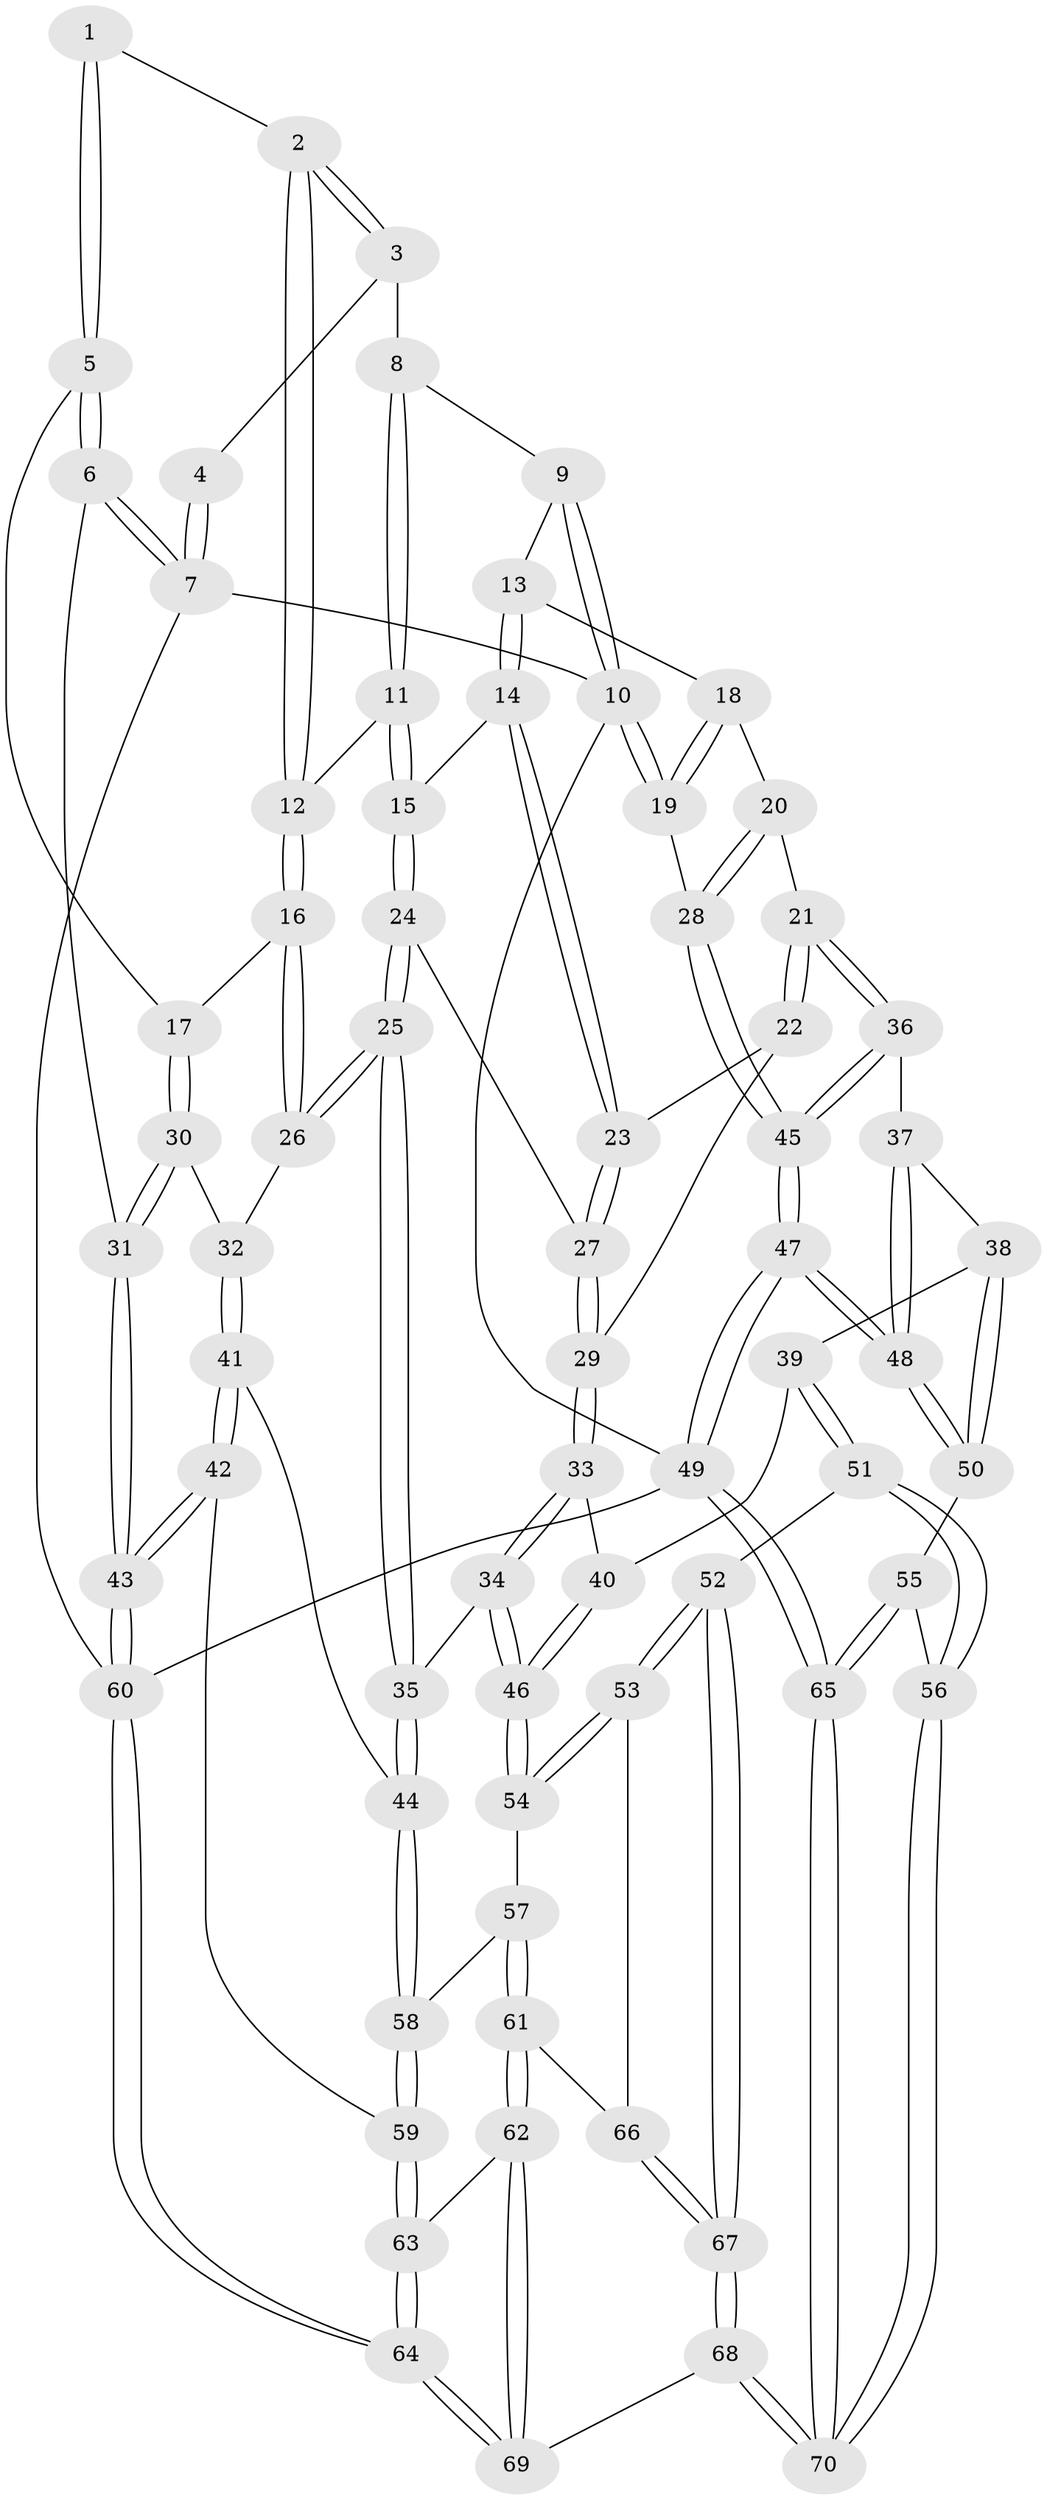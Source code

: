 // coarse degree distribution, {3: 0.10256410256410256, 5: 0.41025641025641024, 4: 0.46153846153846156, 6: 0.02564102564102564}
// Generated by graph-tools (version 1.1) at 2025/42/03/06/25 10:42:29]
// undirected, 70 vertices, 172 edges
graph export_dot {
graph [start="1"]
  node [color=gray90,style=filled];
  1 [pos="+0.09602041817043538+0.09475328619470876"];
  2 [pos="+0.2179977496120368+0.14658656944490786"];
  3 [pos="+0.3538617612028079+0"];
  4 [pos="+0+0"];
  5 [pos="+0+0.2495903648938487"];
  6 [pos="+0+0.2511681644631398"];
  7 [pos="+0+0"];
  8 [pos="+0.52519242228046+0"];
  9 [pos="+0.747824713067855+0"];
  10 [pos="+1+0"];
  11 [pos="+0.5279613965147977+0.17370422705934147"];
  12 [pos="+0.21664589881717528+0.19374922244374918"];
  13 [pos="+0.8153029245501858+0.20539291118769243"];
  14 [pos="+0.6610417072982632+0.25973399062308467"];
  15 [pos="+0.5312412958533315+0.19286342301822854"];
  16 [pos="+0.18781836281726466+0.3011490573654196"];
  17 [pos="+0.17651391823381285+0.30086433050954686"];
  18 [pos="+0.8386484847107919+0.22028793537856226"];
  19 [pos="+1+0"];
  20 [pos="+0.8831181692860899+0.297927304963498"];
  21 [pos="+0.7991870186641784+0.43984306328143247"];
  22 [pos="+0.7170904913291314+0.36785811152748066"];
  23 [pos="+0.6809951660887836+0.31796856630781994"];
  24 [pos="+0.4469282272272822+0.3384274468672147"];
  25 [pos="+0.3593200746719814+0.41963726480403696"];
  26 [pos="+0.2215665205410435+0.3381933675090563"];
  27 [pos="+0.5974923360371274+0.41585036150112636"];
  28 [pos="+1+0.33745597417401313"];
  29 [pos="+0.615337685446795+0.44581580544011523"];
  30 [pos="+0.041009566777817+0.46343532337081056"];
  31 [pos="+0+0.4996804701824233"];
  32 [pos="+0.11648862189731686+0.4979281010826408"];
  33 [pos="+0.6174402202899063+0.4560434468233781"];
  34 [pos="+0.40097028617883945+0.4904125865037572"];
  35 [pos="+0.3657738548158761+0.46601619191044336"];
  36 [pos="+0.7998442172467329+0.4461620986700084"];
  37 [pos="+0.7975554839706216+0.46668507966937417"];
  38 [pos="+0.7613403908092481+0.5234305865237578"];
  39 [pos="+0.7506088867894115+0.528989131567923"];
  40 [pos="+0.6444790191491144+0.5105774096076303"];
  41 [pos="+0.12079277328182046+0.6142742709476905"];
  42 [pos="+0.09190365221538896+0.659457354502403"];
  43 [pos="+0+0.5950162267722898"];
  44 [pos="+0.35848746013614335+0.47797700694115497"];
  45 [pos="+1+0.3968727806145215"];
  46 [pos="+0.5186128110123189+0.5879756974696625"];
  47 [pos="+1+0.6172687754444418"];
  48 [pos="+1+0.6201345584700864"];
  49 [pos="+1+1"];
  50 [pos="+0.9128976969115019+0.7058327076538331"];
  51 [pos="+0.6435500113472289+0.787170524669803"];
  52 [pos="+0.6298198855874597+0.7836209999108202"];
  53 [pos="+0.5767583161876778+0.7505794216957801"];
  54 [pos="+0.5565771379353115+0.7255424862368369"];
  55 [pos="+0.8898422921965166+0.7313982553269842"];
  56 [pos="+0.7078257581239127+0.8387976428201391"];
  57 [pos="+0.32433511311163626+0.7097817762500283"];
  58 [pos="+0.320062992555702+0.7035463933068327"];
  59 [pos="+0.11857259315144715+0.6993477534499599"];
  60 [pos="+0+1"];
  61 [pos="+0.3253503394150552+0.7926335329986661"];
  62 [pos="+0.25998662765712965+0.8610929609980105"];
  63 [pos="+0.1209374052990487+0.7991803387235116"];
  64 [pos="+0+1"];
  65 [pos="+1+1"];
  66 [pos="+0.40214124570688664+0.8446837739577691"];
  67 [pos="+0.408605996258958+1"];
  68 [pos="+0.3568055466610075+1"];
  69 [pos="+0.3019588339153947+1"];
  70 [pos="+0.8026598257610111+1"];
  1 -- 2;
  1 -- 5;
  1 -- 5;
  2 -- 3;
  2 -- 3;
  2 -- 12;
  2 -- 12;
  3 -- 4;
  3 -- 8;
  4 -- 7;
  4 -- 7;
  5 -- 6;
  5 -- 6;
  5 -- 17;
  6 -- 7;
  6 -- 7;
  6 -- 31;
  7 -- 10;
  7 -- 60;
  8 -- 9;
  8 -- 11;
  8 -- 11;
  9 -- 10;
  9 -- 10;
  9 -- 13;
  10 -- 19;
  10 -- 19;
  10 -- 49;
  11 -- 12;
  11 -- 15;
  11 -- 15;
  12 -- 16;
  12 -- 16;
  13 -- 14;
  13 -- 14;
  13 -- 18;
  14 -- 15;
  14 -- 23;
  14 -- 23;
  15 -- 24;
  15 -- 24;
  16 -- 17;
  16 -- 26;
  16 -- 26;
  17 -- 30;
  17 -- 30;
  18 -- 19;
  18 -- 19;
  18 -- 20;
  19 -- 28;
  20 -- 21;
  20 -- 28;
  20 -- 28;
  21 -- 22;
  21 -- 22;
  21 -- 36;
  21 -- 36;
  22 -- 23;
  22 -- 29;
  23 -- 27;
  23 -- 27;
  24 -- 25;
  24 -- 25;
  24 -- 27;
  25 -- 26;
  25 -- 26;
  25 -- 35;
  25 -- 35;
  26 -- 32;
  27 -- 29;
  27 -- 29;
  28 -- 45;
  28 -- 45;
  29 -- 33;
  29 -- 33;
  30 -- 31;
  30 -- 31;
  30 -- 32;
  31 -- 43;
  31 -- 43;
  32 -- 41;
  32 -- 41;
  33 -- 34;
  33 -- 34;
  33 -- 40;
  34 -- 35;
  34 -- 46;
  34 -- 46;
  35 -- 44;
  35 -- 44;
  36 -- 37;
  36 -- 45;
  36 -- 45;
  37 -- 38;
  37 -- 48;
  37 -- 48;
  38 -- 39;
  38 -- 50;
  38 -- 50;
  39 -- 40;
  39 -- 51;
  39 -- 51;
  40 -- 46;
  40 -- 46;
  41 -- 42;
  41 -- 42;
  41 -- 44;
  42 -- 43;
  42 -- 43;
  42 -- 59;
  43 -- 60;
  43 -- 60;
  44 -- 58;
  44 -- 58;
  45 -- 47;
  45 -- 47;
  46 -- 54;
  46 -- 54;
  47 -- 48;
  47 -- 48;
  47 -- 49;
  47 -- 49;
  48 -- 50;
  48 -- 50;
  49 -- 65;
  49 -- 65;
  49 -- 60;
  50 -- 55;
  51 -- 52;
  51 -- 56;
  51 -- 56;
  52 -- 53;
  52 -- 53;
  52 -- 67;
  52 -- 67;
  53 -- 54;
  53 -- 54;
  53 -- 66;
  54 -- 57;
  55 -- 56;
  55 -- 65;
  55 -- 65;
  56 -- 70;
  56 -- 70;
  57 -- 58;
  57 -- 61;
  57 -- 61;
  58 -- 59;
  58 -- 59;
  59 -- 63;
  59 -- 63;
  60 -- 64;
  60 -- 64;
  61 -- 62;
  61 -- 62;
  61 -- 66;
  62 -- 63;
  62 -- 69;
  62 -- 69;
  63 -- 64;
  63 -- 64;
  64 -- 69;
  64 -- 69;
  65 -- 70;
  65 -- 70;
  66 -- 67;
  66 -- 67;
  67 -- 68;
  67 -- 68;
  68 -- 69;
  68 -- 70;
  68 -- 70;
}
